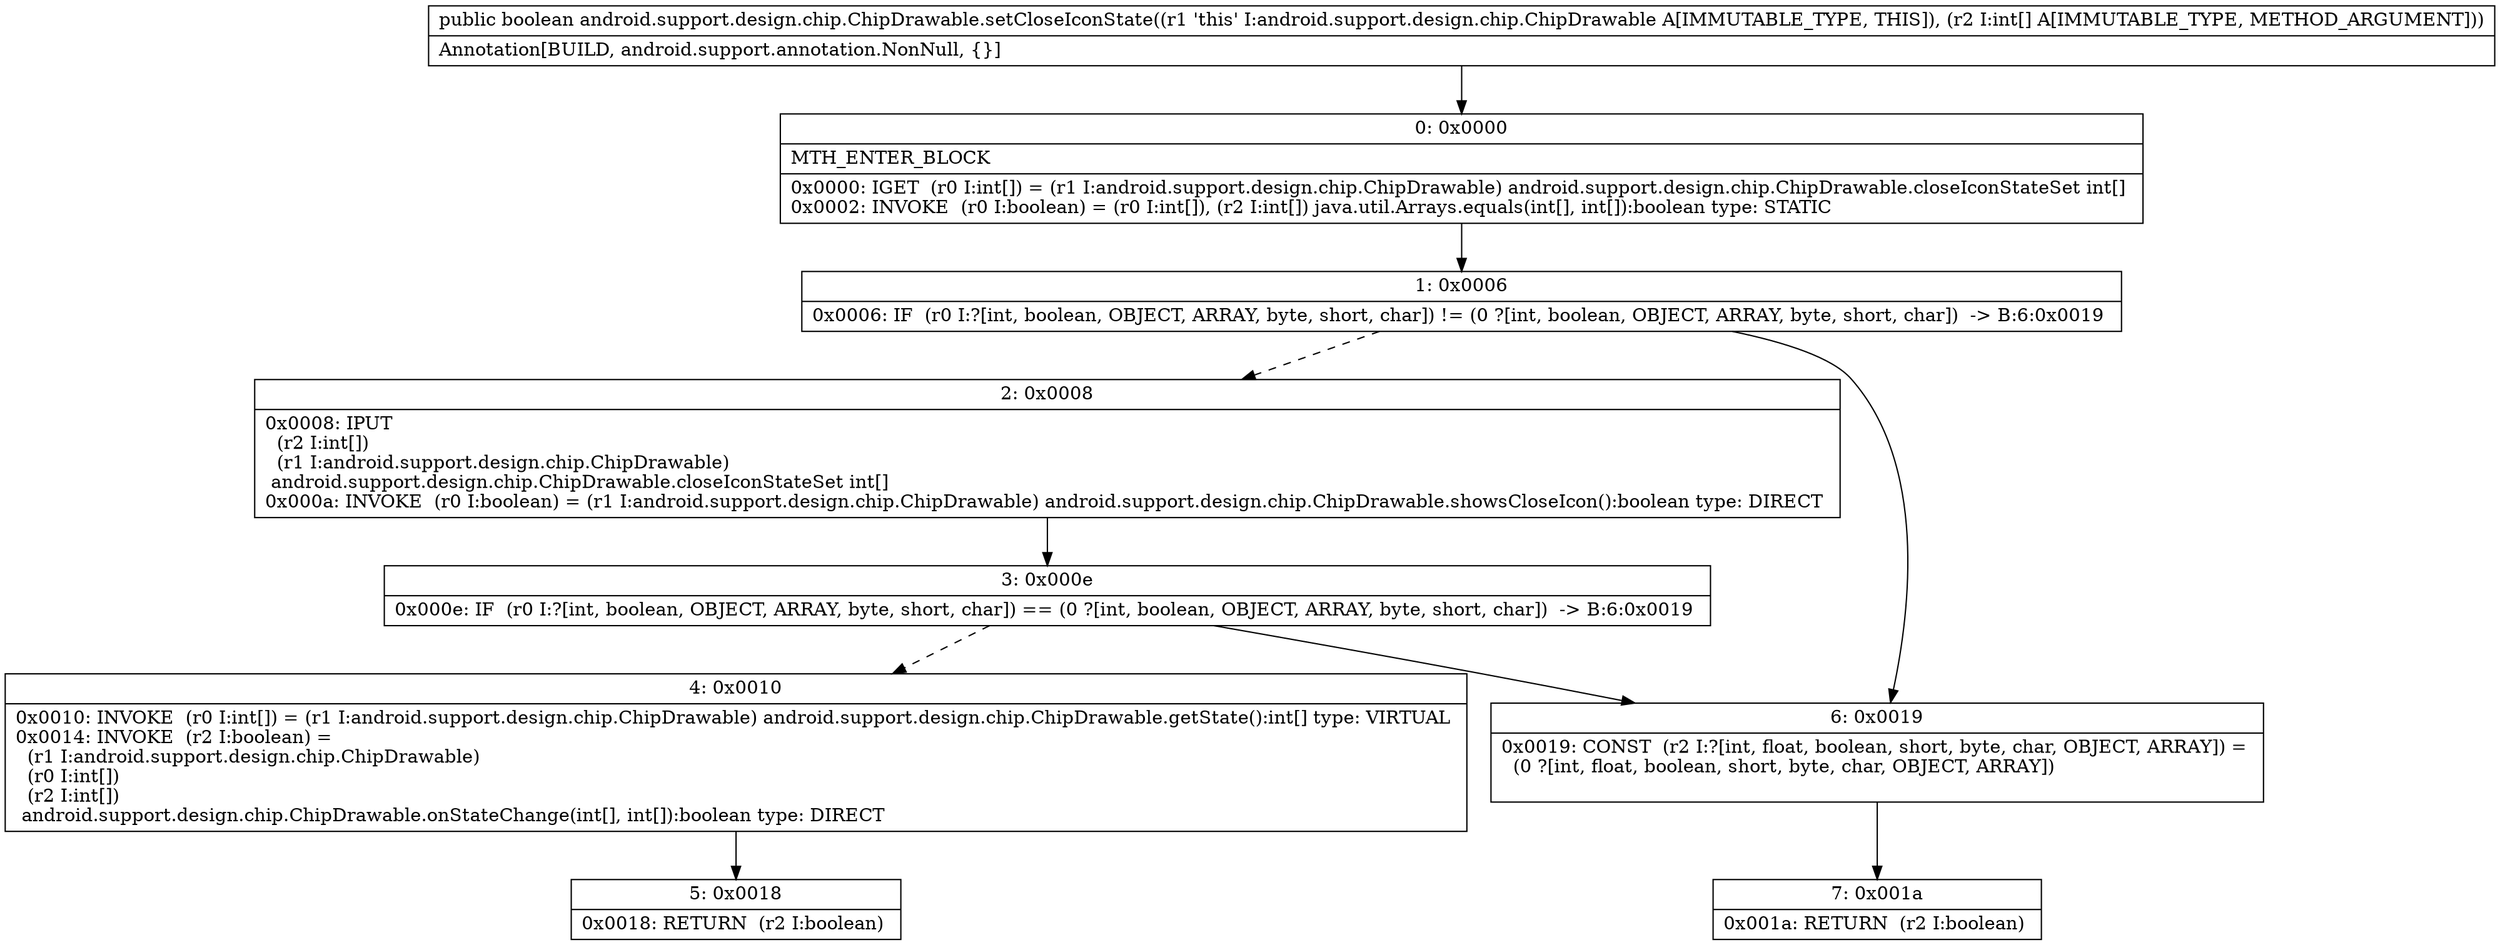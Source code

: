 digraph "CFG forandroid.support.design.chip.ChipDrawable.setCloseIconState([I)Z" {
Node_0 [shape=record,label="{0\:\ 0x0000|MTH_ENTER_BLOCK\l|0x0000: IGET  (r0 I:int[]) = (r1 I:android.support.design.chip.ChipDrawable) android.support.design.chip.ChipDrawable.closeIconStateSet int[] \l0x0002: INVOKE  (r0 I:boolean) = (r0 I:int[]), (r2 I:int[]) java.util.Arrays.equals(int[], int[]):boolean type: STATIC \l}"];
Node_1 [shape=record,label="{1\:\ 0x0006|0x0006: IF  (r0 I:?[int, boolean, OBJECT, ARRAY, byte, short, char]) != (0 ?[int, boolean, OBJECT, ARRAY, byte, short, char])  \-\> B:6:0x0019 \l}"];
Node_2 [shape=record,label="{2\:\ 0x0008|0x0008: IPUT  \l  (r2 I:int[])\l  (r1 I:android.support.design.chip.ChipDrawable)\l android.support.design.chip.ChipDrawable.closeIconStateSet int[] \l0x000a: INVOKE  (r0 I:boolean) = (r1 I:android.support.design.chip.ChipDrawable) android.support.design.chip.ChipDrawable.showsCloseIcon():boolean type: DIRECT \l}"];
Node_3 [shape=record,label="{3\:\ 0x000e|0x000e: IF  (r0 I:?[int, boolean, OBJECT, ARRAY, byte, short, char]) == (0 ?[int, boolean, OBJECT, ARRAY, byte, short, char])  \-\> B:6:0x0019 \l}"];
Node_4 [shape=record,label="{4\:\ 0x0010|0x0010: INVOKE  (r0 I:int[]) = (r1 I:android.support.design.chip.ChipDrawable) android.support.design.chip.ChipDrawable.getState():int[] type: VIRTUAL \l0x0014: INVOKE  (r2 I:boolean) = \l  (r1 I:android.support.design.chip.ChipDrawable)\l  (r0 I:int[])\l  (r2 I:int[])\l android.support.design.chip.ChipDrawable.onStateChange(int[], int[]):boolean type: DIRECT \l}"];
Node_5 [shape=record,label="{5\:\ 0x0018|0x0018: RETURN  (r2 I:boolean) \l}"];
Node_6 [shape=record,label="{6\:\ 0x0019|0x0019: CONST  (r2 I:?[int, float, boolean, short, byte, char, OBJECT, ARRAY]) = \l  (0 ?[int, float, boolean, short, byte, char, OBJECT, ARRAY])\l \l}"];
Node_7 [shape=record,label="{7\:\ 0x001a|0x001a: RETURN  (r2 I:boolean) \l}"];
MethodNode[shape=record,label="{public boolean android.support.design.chip.ChipDrawable.setCloseIconState((r1 'this' I:android.support.design.chip.ChipDrawable A[IMMUTABLE_TYPE, THIS]), (r2 I:int[] A[IMMUTABLE_TYPE, METHOD_ARGUMENT]))  | Annotation[BUILD, android.support.annotation.NonNull, \{\}]\l}"];
MethodNode -> Node_0;
Node_0 -> Node_1;
Node_1 -> Node_2[style=dashed];
Node_1 -> Node_6;
Node_2 -> Node_3;
Node_3 -> Node_4[style=dashed];
Node_3 -> Node_6;
Node_4 -> Node_5;
Node_6 -> Node_7;
}


